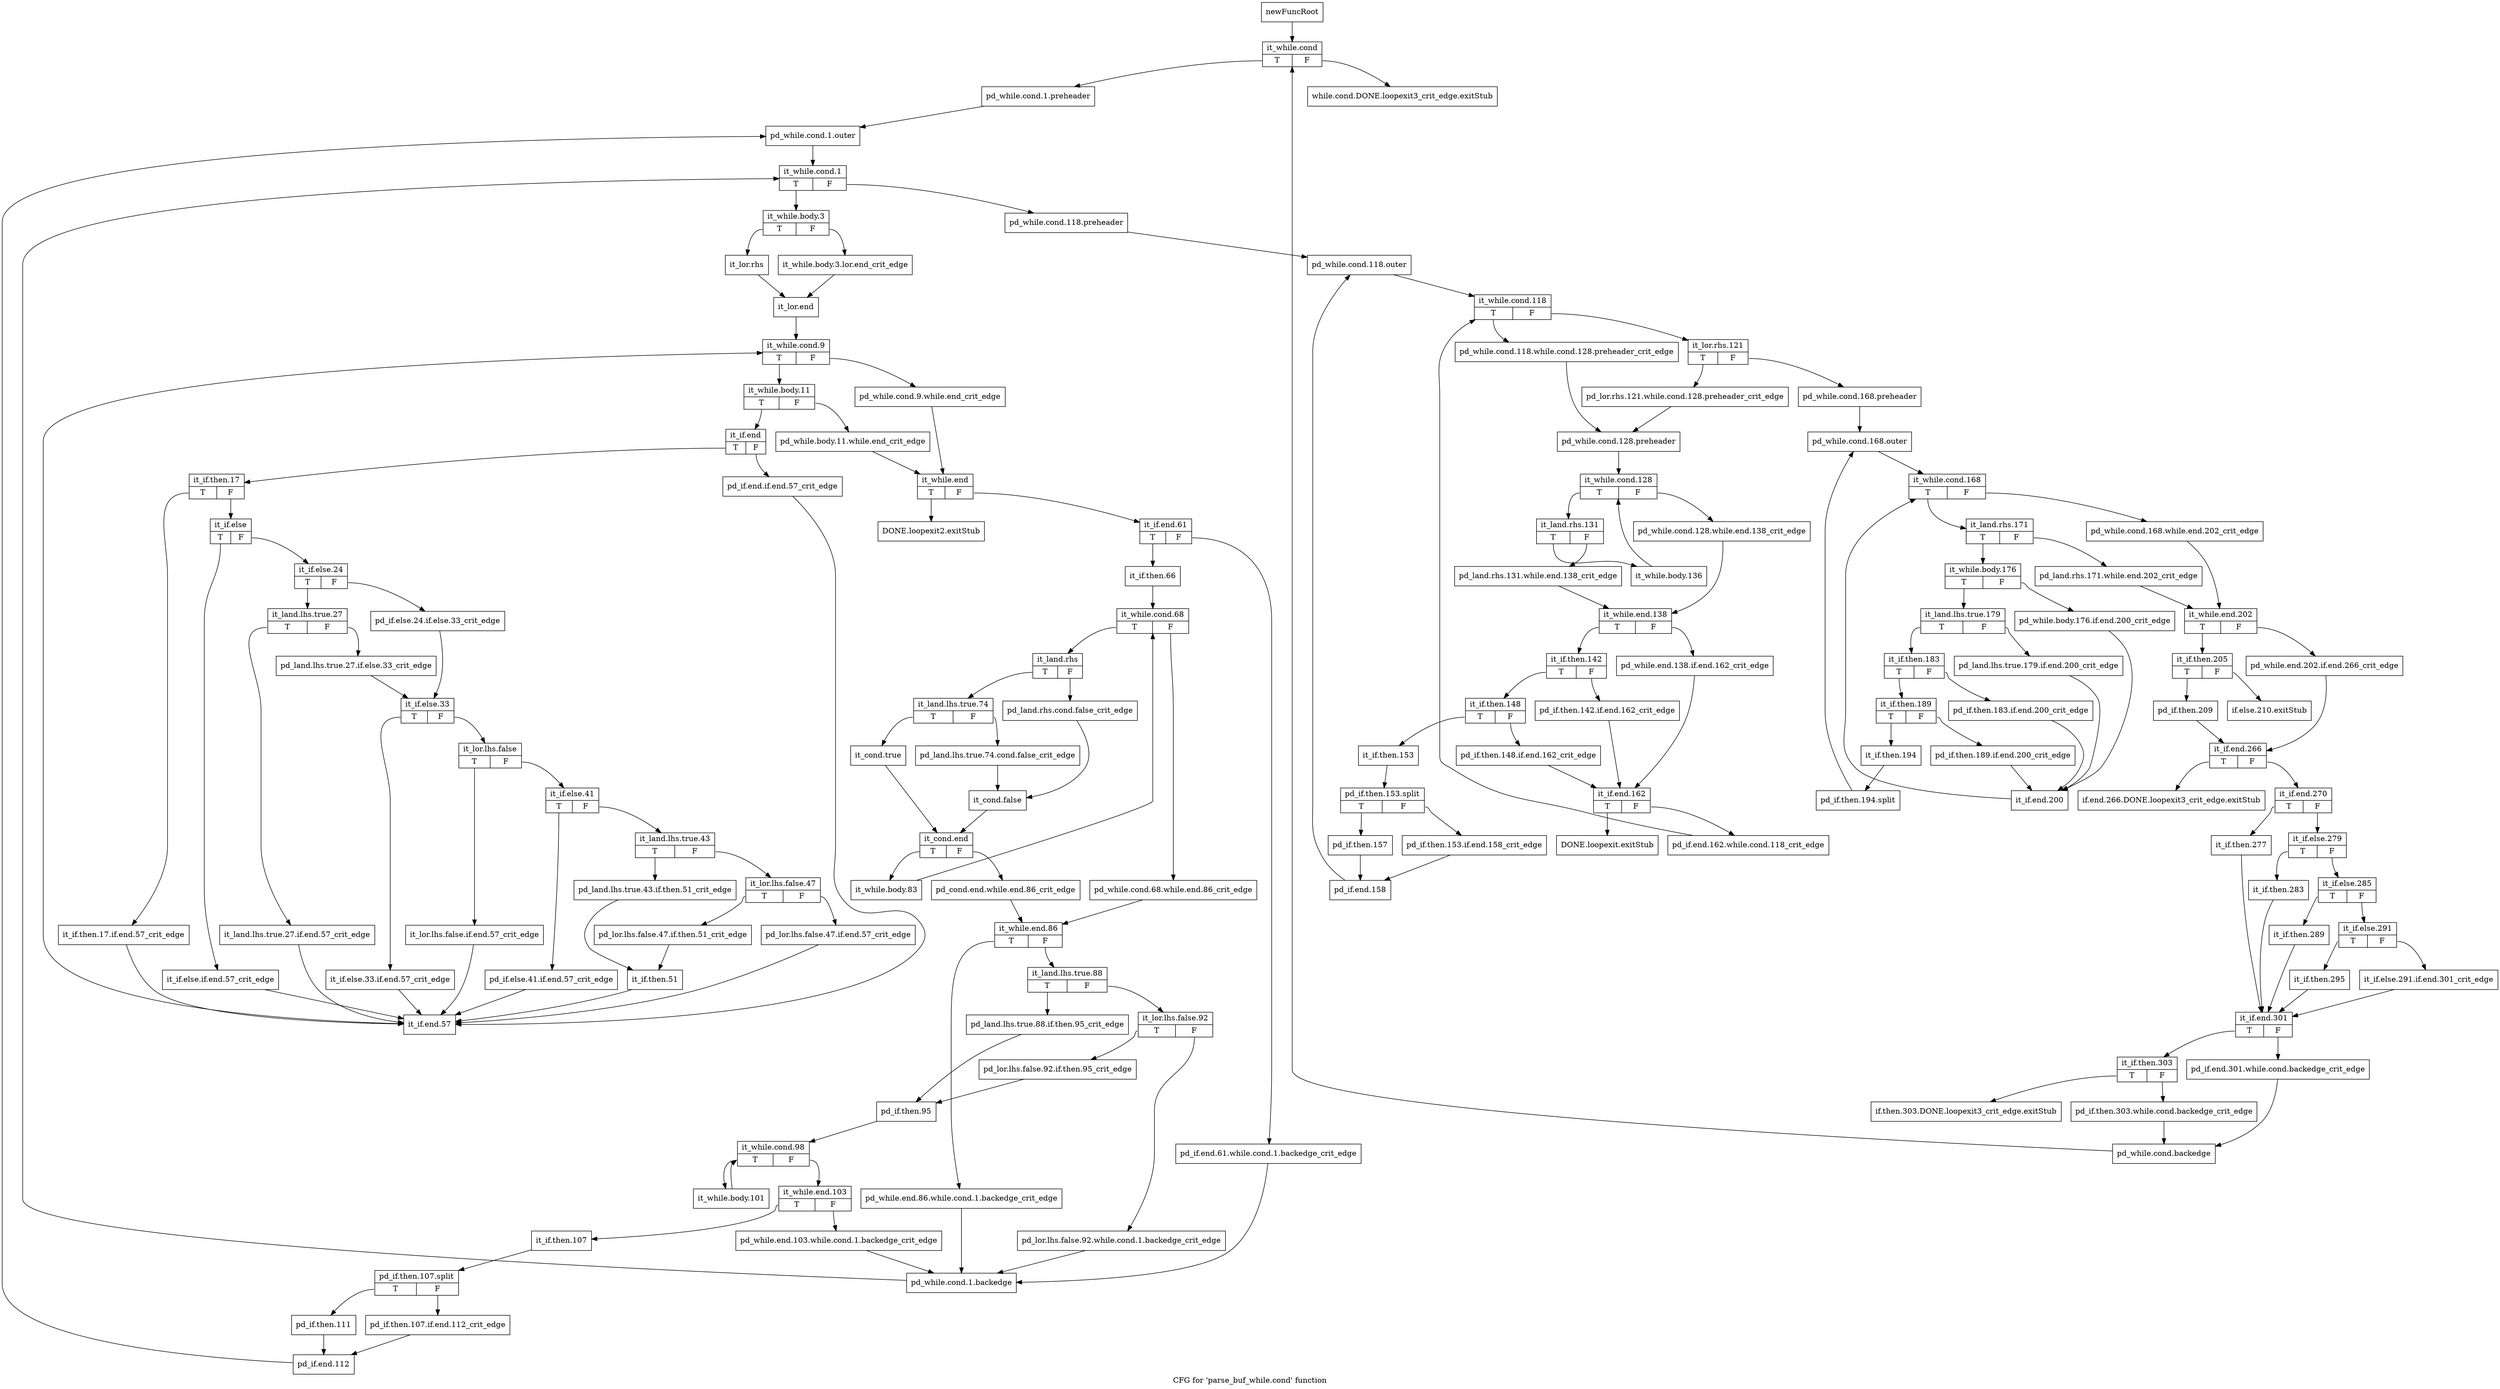 digraph "CFG for 'parse_buf_while.cond' function" {
	label="CFG for 'parse_buf_while.cond' function";

	Node0x5960e20 [shape=record,label="{newFuncRoot}"];
	Node0x5960e20 -> Node0x5961050;
	Node0x5960e70 [shape=record,label="{while.cond.DONE.loopexit3_crit_edge.exitStub}"];
	Node0x5960ec0 [shape=record,label="{if.else.210.exitStub}"];
	Node0x5960f10 [shape=record,label="{if.end.266.DONE.loopexit3_crit_edge.exitStub}"];
	Node0x5960f60 [shape=record,label="{if.then.303.DONE.loopexit3_crit_edge.exitStub}"];
	Node0x5960fb0 [shape=record,label="{DONE.loopexit.exitStub}"];
	Node0x5961000 [shape=record,label="{DONE.loopexit2.exitStub}"];
	Node0x5961050 [shape=record,label="{it_while.cond|{<s0>T|<s1>F}}"];
	Node0x5961050:s0 -> Node0x59610a0;
	Node0x5961050:s1 -> Node0x5960e70;
	Node0x59610a0 [shape=record,label="{pd_while.cond.1.preheader}"];
	Node0x59610a0 -> Node0x59610f0;
	Node0x59610f0 [shape=record,label="{pd_while.cond.1.outer}"];
	Node0x59610f0 -> Node0x5961140;
	Node0x5961140 [shape=record,label="{it_while.cond.1|{<s0>T|<s1>F}}"];
	Node0x5961140:s0 -> Node0x5962400;
	Node0x5961140:s1 -> Node0x5961190;
	Node0x5961190 [shape=record,label="{pd_while.cond.118.preheader}"];
	Node0x5961190 -> Node0x59611e0;
	Node0x59611e0 [shape=record,label="{pd_while.cond.118.outer}"];
	Node0x59611e0 -> Node0x5961230;
	Node0x5961230 [shape=record,label="{it_while.cond.118|{<s0>T|<s1>F}}"];
	Node0x5961230:s0 -> Node0x5961e10;
	Node0x5961230:s1 -> Node0x5961280;
	Node0x5961280 [shape=record,label="{it_lor.rhs.121|{<s0>T|<s1>F}}"];
	Node0x5961280:s0 -> Node0x5961dc0;
	Node0x5961280:s1 -> Node0x59612d0;
	Node0x59612d0 [shape=record,label="{pd_while.cond.168.preheader}"];
	Node0x59612d0 -> Node0x5961320;
	Node0x5961320 [shape=record,label="{pd_while.cond.168.outer}"];
	Node0x5961320 -> Node0x5961370;
	Node0x5961370 [shape=record,label="{it_while.cond.168|{<s0>T|<s1>F}}"];
	Node0x5961370:s0 -> Node0x5961410;
	Node0x5961370:s1 -> Node0x59613c0;
	Node0x59613c0 [shape=record,label="{pd_while.cond.168.while.end.202_crit_edge}"];
	Node0x59613c0 -> Node0x59614b0;
	Node0x5961410 [shape=record,label="{it_land.rhs.171|{<s0>T|<s1>F}}"];
	Node0x5961410:s0 -> Node0x5961aa0;
	Node0x5961410:s1 -> Node0x5961460;
	Node0x5961460 [shape=record,label="{pd_land.rhs.171.while.end.202_crit_edge}"];
	Node0x5961460 -> Node0x59614b0;
	Node0x59614b0 [shape=record,label="{it_while.end.202|{<s0>T|<s1>F}}"];
	Node0x59614b0:s0 -> Node0x5961550;
	Node0x59614b0:s1 -> Node0x5961500;
	Node0x5961500 [shape=record,label="{pd_while.end.202.if.end.266_crit_edge}"];
	Node0x5961500 -> Node0x59615f0;
	Node0x5961550 [shape=record,label="{it_if.then.205|{<s0>T|<s1>F}}"];
	Node0x5961550:s0 -> Node0x59615a0;
	Node0x5961550:s1 -> Node0x5960ec0;
	Node0x59615a0 [shape=record,label="{pd_if.then.209}"];
	Node0x59615a0 -> Node0x59615f0;
	Node0x59615f0 [shape=record,label="{it_if.end.266|{<s0>T|<s1>F}}"];
	Node0x59615f0:s0 -> Node0x5960f10;
	Node0x59615f0:s1 -> Node0x5961640;
	Node0x5961640 [shape=record,label="{it_if.end.270|{<s0>T|<s1>F}}"];
	Node0x5961640:s0 -> Node0x59618c0;
	Node0x5961640:s1 -> Node0x5961690;
	Node0x5961690 [shape=record,label="{it_if.else.279|{<s0>T|<s1>F}}"];
	Node0x5961690:s0 -> Node0x5961870;
	Node0x5961690:s1 -> Node0x59616e0;
	Node0x59616e0 [shape=record,label="{it_if.else.285|{<s0>T|<s1>F}}"];
	Node0x59616e0:s0 -> Node0x5961820;
	Node0x59616e0:s1 -> Node0x5961730;
	Node0x5961730 [shape=record,label="{it_if.else.291|{<s0>T|<s1>F}}"];
	Node0x5961730:s0 -> Node0x59617d0;
	Node0x5961730:s1 -> Node0x5961780;
	Node0x5961780 [shape=record,label="{it_if.else.291.if.end.301_crit_edge}"];
	Node0x5961780 -> Node0x5961910;
	Node0x59617d0 [shape=record,label="{it_if.then.295}"];
	Node0x59617d0 -> Node0x5961910;
	Node0x5961820 [shape=record,label="{it_if.then.289}"];
	Node0x5961820 -> Node0x5961910;
	Node0x5961870 [shape=record,label="{it_if.then.283}"];
	Node0x5961870 -> Node0x5961910;
	Node0x59618c0 [shape=record,label="{it_if.then.277}"];
	Node0x59618c0 -> Node0x5961910;
	Node0x5961910 [shape=record,label="{it_if.end.301|{<s0>T|<s1>F}}"];
	Node0x5961910:s0 -> Node0x59619b0;
	Node0x5961910:s1 -> Node0x5961960;
	Node0x5961960 [shape=record,label="{pd_if.end.301.while.cond.backedge_crit_edge}"];
	Node0x5961960 -> Node0x5961a50;
	Node0x59619b0 [shape=record,label="{it_if.then.303|{<s0>T|<s1>F}}"];
	Node0x59619b0:s0 -> Node0x5960f60;
	Node0x59619b0:s1 -> Node0x5961a00;
	Node0x5961a00 [shape=record,label="{pd_if.then.303.while.cond.backedge_crit_edge}"];
	Node0x5961a00 -> Node0x5961a50;
	Node0x5961a50 [shape=record,label="{pd_while.cond.backedge}"];
	Node0x5961a50 -> Node0x5961050;
	Node0x5961aa0 [shape=record,label="{it_while.body.176|{<s0>T|<s1>F}}"];
	Node0x5961aa0:s0 -> Node0x5961b40;
	Node0x5961aa0:s1 -> Node0x5961af0;
	Node0x5961af0 [shape=record,label="{pd_while.body.176.if.end.200_crit_edge}"];
	Node0x5961af0 -> Node0x5961d20;
	Node0x5961b40 [shape=record,label="{it_land.lhs.true.179|{<s0>T|<s1>F}}"];
	Node0x5961b40:s0 -> Node0x5961be0;
	Node0x5961b40:s1 -> Node0x5961b90;
	Node0x5961b90 [shape=record,label="{pd_land.lhs.true.179.if.end.200_crit_edge}"];
	Node0x5961b90 -> Node0x5961d20;
	Node0x5961be0 [shape=record,label="{it_if.then.183|{<s0>T|<s1>F}}"];
	Node0x5961be0:s0 -> Node0x5961c80;
	Node0x5961be0:s1 -> Node0x5961c30;
	Node0x5961c30 [shape=record,label="{pd_if.then.183.if.end.200_crit_edge}"];
	Node0x5961c30 -> Node0x5961d20;
	Node0x5961c80 [shape=record,label="{it_if.then.189|{<s0>T|<s1>F}}"];
	Node0x5961c80:s0 -> Node0x5961d70;
	Node0x5961c80:s1 -> Node0x5961cd0;
	Node0x5961cd0 [shape=record,label="{pd_if.then.189.if.end.200_crit_edge}"];
	Node0x5961cd0 -> Node0x5961d20;
	Node0x5961d20 [shape=record,label="{it_if.end.200}"];
	Node0x5961d20 -> Node0x5961370;
	Node0x5961d70 [shape=record,label="{it_if.then.194}"];
	Node0x5961d70 -> Node0x68d3c30;
	Node0x68d3c30 [shape=record,label="{pd_if.then.194.split}"];
	Node0x68d3c30 -> Node0x5961320;
	Node0x5961dc0 [shape=record,label="{pd_lor.rhs.121.while.cond.128.preheader_crit_edge}"];
	Node0x5961dc0 -> Node0x5961e60;
	Node0x5961e10 [shape=record,label="{pd_while.cond.118.while.cond.128.preheader_crit_edge}"];
	Node0x5961e10 -> Node0x5961e60;
	Node0x5961e60 [shape=record,label="{pd_while.cond.128.preheader}"];
	Node0x5961e60 -> Node0x5961eb0;
	Node0x5961eb0 [shape=record,label="{it_while.cond.128|{<s0>T|<s1>F}}"];
	Node0x5961eb0:s0 -> Node0x5961f50;
	Node0x5961eb0:s1 -> Node0x5961f00;
	Node0x5961f00 [shape=record,label="{pd_while.cond.128.while.end.138_crit_edge}"];
	Node0x5961f00 -> Node0x5961ff0;
	Node0x5961f50 [shape=record,label="{it_land.rhs.131|{<s0>T|<s1>F}}"];
	Node0x5961f50:s0 -> Node0x59623b0;
	Node0x5961f50:s1 -> Node0x5961fa0;
	Node0x5961fa0 [shape=record,label="{pd_land.rhs.131.while.end.138_crit_edge}"];
	Node0x5961fa0 -> Node0x5961ff0;
	Node0x5961ff0 [shape=record,label="{it_while.end.138|{<s0>T|<s1>F}}"];
	Node0x5961ff0:s0 -> Node0x5962090;
	Node0x5961ff0:s1 -> Node0x5962040;
	Node0x5962040 [shape=record,label="{pd_while.end.138.if.end.162_crit_edge}"];
	Node0x5962040 -> Node0x59621d0;
	Node0x5962090 [shape=record,label="{it_if.then.142|{<s0>T|<s1>F}}"];
	Node0x5962090:s0 -> Node0x5962130;
	Node0x5962090:s1 -> Node0x59620e0;
	Node0x59620e0 [shape=record,label="{pd_if.then.142.if.end.162_crit_edge}"];
	Node0x59620e0 -> Node0x59621d0;
	Node0x5962130 [shape=record,label="{it_if.then.148|{<s0>T|<s1>F}}"];
	Node0x5962130:s0 -> Node0x5962270;
	Node0x5962130:s1 -> Node0x5962180;
	Node0x5962180 [shape=record,label="{pd_if.then.148.if.end.162_crit_edge}"];
	Node0x5962180 -> Node0x59621d0;
	Node0x59621d0 [shape=record,label="{it_if.end.162|{<s0>T|<s1>F}}"];
	Node0x59621d0:s0 -> Node0x5960fb0;
	Node0x59621d0:s1 -> Node0x5962220;
	Node0x5962220 [shape=record,label="{pd_if.end.162.while.cond.118_crit_edge}"];
	Node0x5962220 -> Node0x5961230;
	Node0x5962270 [shape=record,label="{it_if.then.153}"];
	Node0x5962270 -> Node0x6764bf0;
	Node0x6764bf0 [shape=record,label="{pd_if.then.153.split|{<s0>T|<s1>F}}"];
	Node0x6764bf0:s0 -> Node0x5962310;
	Node0x6764bf0:s1 -> Node0x59622c0;
	Node0x59622c0 [shape=record,label="{pd_if.then.153.if.end.158_crit_edge}"];
	Node0x59622c0 -> Node0x5962360;
	Node0x5962310 [shape=record,label="{pd_if.then.157}"];
	Node0x5962310 -> Node0x5962360;
	Node0x5962360 [shape=record,label="{pd_if.end.158}"];
	Node0x5962360 -> Node0x59611e0;
	Node0x59623b0 [shape=record,label="{it_while.body.136}"];
	Node0x59623b0 -> Node0x5961eb0;
	Node0x5962400 [shape=record,label="{it_while.body.3|{<s0>T|<s1>F}}"];
	Node0x5962400:s0 -> Node0x59624a0;
	Node0x5962400:s1 -> Node0x5962450;
	Node0x5962450 [shape=record,label="{it_while.body.3.lor.end_crit_edge}"];
	Node0x5962450 -> Node0x59624f0;
	Node0x59624a0 [shape=record,label="{it_lor.rhs}"];
	Node0x59624a0 -> Node0x59624f0;
	Node0x59624f0 [shape=record,label="{it_lor.end}"];
	Node0x59624f0 -> Node0x5962540;
	Node0x5962540 [shape=record,label="{it_while.cond.9|{<s0>T|<s1>F}}"];
	Node0x5962540:s0 -> Node0x59625e0;
	Node0x5962540:s1 -> Node0x5962590;
	Node0x5962590 [shape=record,label="{pd_while.cond.9.while.end_crit_edge}"];
	Node0x5962590 -> Node0x5962680;
	Node0x59625e0 [shape=record,label="{it_while.body.11|{<s0>T|<s1>F}}"];
	Node0x59625e0:s0 -> Node0x5963080;
	Node0x59625e0:s1 -> Node0x5962630;
	Node0x5962630 [shape=record,label="{pd_while.body.11.while.end_crit_edge}"];
	Node0x5962630 -> Node0x5962680;
	Node0x5962680 [shape=record,label="{it_while.end|{<s0>T|<s1>F}}"];
	Node0x5962680:s0 -> Node0x5961000;
	Node0x5962680:s1 -> Node0x59626d0;
	Node0x59626d0 [shape=record,label="{it_if.end.61|{<s0>T|<s1>F}}"];
	Node0x59626d0:s0 -> Node0x5962770;
	Node0x59626d0:s1 -> Node0x5962720;
	Node0x5962720 [shape=record,label="{pd_if.end.61.while.cond.1.backedge_crit_edge}"];
	Node0x5962720 -> Node0x5962fe0;
	Node0x5962770 [shape=record,label="{it_if.then.66}"];
	Node0x5962770 -> Node0x59627c0;
	Node0x59627c0 [shape=record,label="{it_while.cond.68|{<s0>T|<s1>F}}"];
	Node0x59627c0:s0 -> Node0x5962860;
	Node0x59627c0:s1 -> Node0x5962810;
	Node0x5962810 [shape=record,label="{pd_while.cond.68.while.end.86_crit_edge}"];
	Node0x5962810 -> Node0x5962ae0;
	Node0x5962860 [shape=record,label="{it_land.rhs|{<s0>T|<s1>F}}"];
	Node0x5962860:s0 -> Node0x5962900;
	Node0x5962860:s1 -> Node0x59628b0;
	Node0x59628b0 [shape=record,label="{pd_land.rhs.cond.false_crit_edge}"];
	Node0x59628b0 -> Node0x59629a0;
	Node0x5962900 [shape=record,label="{it_land.lhs.true.74|{<s0>T|<s1>F}}"];
	Node0x5962900:s0 -> Node0x59629f0;
	Node0x5962900:s1 -> Node0x5962950;
	Node0x5962950 [shape=record,label="{pd_land.lhs.true.74.cond.false_crit_edge}"];
	Node0x5962950 -> Node0x59629a0;
	Node0x59629a0 [shape=record,label="{it_cond.false}"];
	Node0x59629a0 -> Node0x5962a40;
	Node0x59629f0 [shape=record,label="{it_cond.true}"];
	Node0x59629f0 -> Node0x5962a40;
	Node0x5962a40 [shape=record,label="{it_cond.end|{<s0>T|<s1>F}}"];
	Node0x5962a40:s0 -> Node0x5963030;
	Node0x5962a40:s1 -> Node0x5962a90;
	Node0x5962a90 [shape=record,label="{pd_cond.end.while.end.86_crit_edge}"];
	Node0x5962a90 -> Node0x5962ae0;
	Node0x5962ae0 [shape=record,label="{it_while.end.86|{<s0>T|<s1>F}}"];
	Node0x5962ae0:s0 -> Node0x5962f90;
	Node0x5962ae0:s1 -> Node0x5962b30;
	Node0x5962b30 [shape=record,label="{it_land.lhs.true.88|{<s0>T|<s1>F}}"];
	Node0x5962b30:s0 -> Node0x5962c70;
	Node0x5962b30:s1 -> Node0x5962b80;
	Node0x5962b80 [shape=record,label="{it_lor.lhs.false.92|{<s0>T|<s1>F}}"];
	Node0x5962b80:s0 -> Node0x5962c20;
	Node0x5962b80:s1 -> Node0x5962bd0;
	Node0x5962bd0 [shape=record,label="{pd_lor.lhs.false.92.while.cond.1.backedge_crit_edge}"];
	Node0x5962bd0 -> Node0x5962fe0;
	Node0x5962c20 [shape=record,label="{pd_lor.lhs.false.92.if.then.95_crit_edge}"];
	Node0x5962c20 -> Node0x5962cc0;
	Node0x5962c70 [shape=record,label="{pd_land.lhs.true.88.if.then.95_crit_edge}"];
	Node0x5962c70 -> Node0x5962cc0;
	Node0x5962cc0 [shape=record,label="{pd_if.then.95}"];
	Node0x5962cc0 -> Node0x5962d10;
	Node0x5962d10 [shape=record,label="{it_while.cond.98|{<s0>T|<s1>F}}"];
	Node0x5962d10:s0 -> Node0x5962f40;
	Node0x5962d10:s1 -> Node0x5962d60;
	Node0x5962d60 [shape=record,label="{it_while.end.103|{<s0>T|<s1>F}}"];
	Node0x5962d60:s0 -> Node0x5962e00;
	Node0x5962d60:s1 -> Node0x5962db0;
	Node0x5962db0 [shape=record,label="{pd_while.end.103.while.cond.1.backedge_crit_edge}"];
	Node0x5962db0 -> Node0x5962fe0;
	Node0x5962e00 [shape=record,label="{it_if.then.107}"];
	Node0x5962e00 -> Node0x67640b0;
	Node0x67640b0 [shape=record,label="{pd_if.then.107.split|{<s0>T|<s1>F}}"];
	Node0x67640b0:s0 -> Node0x5962ea0;
	Node0x67640b0:s1 -> Node0x5962e50;
	Node0x5962e50 [shape=record,label="{pd_if.then.107.if.end.112_crit_edge}"];
	Node0x5962e50 -> Node0x5962ef0;
	Node0x5962ea0 [shape=record,label="{pd_if.then.111}"];
	Node0x5962ea0 -> Node0x5962ef0;
	Node0x5962ef0 [shape=record,label="{pd_if.end.112}"];
	Node0x5962ef0 -> Node0x59610f0;
	Node0x5962f40 [shape=record,label="{it_while.body.101}"];
	Node0x5962f40 -> Node0x5962d10;
	Node0x5962f90 [shape=record,label="{pd_while.end.86.while.cond.1.backedge_crit_edge}"];
	Node0x5962f90 -> Node0x5962fe0;
	Node0x5962fe0 [shape=record,label="{pd_while.cond.1.backedge}"];
	Node0x5962fe0 -> Node0x5961140;
	Node0x5963030 [shape=record,label="{it_while.body.83}"];
	Node0x5963030 -> Node0x59627c0;
	Node0x5963080 [shape=record,label="{it_if.end|{<s0>T|<s1>F}}"];
	Node0x5963080:s0 -> Node0x5963120;
	Node0x5963080:s1 -> Node0x59630d0;
	Node0x59630d0 [shape=record,label="{pd_if.end.if.end.57_crit_edge}"];
	Node0x59630d0 -> Node0x59637b0;
	Node0x5963120 [shape=record,label="{it_if.then.17|{<s0>T|<s1>F}}"];
	Node0x5963120:s0 -> Node0x5963760;
	Node0x5963120:s1 -> Node0x5963170;
	Node0x5963170 [shape=record,label="{it_if.else|{<s0>T|<s1>F}}"];
	Node0x5963170:s0 -> Node0x5963710;
	Node0x5963170:s1 -> Node0x59631c0;
	Node0x59631c0 [shape=record,label="{it_if.else.24|{<s0>T|<s1>F}}"];
	Node0x59631c0:s0 -> Node0x5963260;
	Node0x59631c0:s1 -> Node0x5963210;
	Node0x5963210 [shape=record,label="{pd_if.else.24.if.else.33_crit_edge}"];
	Node0x5963210 -> Node0x5963300;
	Node0x5963260 [shape=record,label="{it_land.lhs.true.27|{<s0>T|<s1>F}}"];
	Node0x5963260:s0 -> Node0x59636c0;
	Node0x5963260:s1 -> Node0x59632b0;
	Node0x59632b0 [shape=record,label="{pd_land.lhs.true.27.if.else.33_crit_edge}"];
	Node0x59632b0 -> Node0x5963300;
	Node0x5963300 [shape=record,label="{it_if.else.33|{<s0>T|<s1>F}}"];
	Node0x5963300:s0 -> Node0x5963670;
	Node0x5963300:s1 -> Node0x5963350;
	Node0x5963350 [shape=record,label="{it_lor.lhs.false|{<s0>T|<s1>F}}"];
	Node0x5963350:s0 -> Node0x5963620;
	Node0x5963350:s1 -> Node0x59633a0;
	Node0x59633a0 [shape=record,label="{it_if.else.41|{<s0>T|<s1>F}}"];
	Node0x59633a0:s0 -> Node0x59635d0;
	Node0x59633a0:s1 -> Node0x59633f0;
	Node0x59633f0 [shape=record,label="{it_land.lhs.true.43|{<s0>T|<s1>F}}"];
	Node0x59633f0:s0 -> Node0x5963530;
	Node0x59633f0:s1 -> Node0x5963440;
	Node0x5963440 [shape=record,label="{it_lor.lhs.false.47|{<s0>T|<s1>F}}"];
	Node0x5963440:s0 -> Node0x59634e0;
	Node0x5963440:s1 -> Node0x5963490;
	Node0x5963490 [shape=record,label="{pd_lor.lhs.false.47.if.end.57_crit_edge}"];
	Node0x5963490 -> Node0x59637b0;
	Node0x59634e0 [shape=record,label="{pd_lor.lhs.false.47.if.then.51_crit_edge}"];
	Node0x59634e0 -> Node0x5963580;
	Node0x5963530 [shape=record,label="{pd_land.lhs.true.43.if.then.51_crit_edge}"];
	Node0x5963530 -> Node0x5963580;
	Node0x5963580 [shape=record,label="{it_if.then.51}"];
	Node0x5963580 -> Node0x59637b0;
	Node0x59635d0 [shape=record,label="{pd_if.else.41.if.end.57_crit_edge}"];
	Node0x59635d0 -> Node0x59637b0;
	Node0x5963620 [shape=record,label="{it_lor.lhs.false.if.end.57_crit_edge}"];
	Node0x5963620 -> Node0x59637b0;
	Node0x5963670 [shape=record,label="{it_if.else.33.if.end.57_crit_edge}"];
	Node0x5963670 -> Node0x59637b0;
	Node0x59636c0 [shape=record,label="{it_land.lhs.true.27.if.end.57_crit_edge}"];
	Node0x59636c0 -> Node0x59637b0;
	Node0x5963710 [shape=record,label="{it_if.else.if.end.57_crit_edge}"];
	Node0x5963710 -> Node0x59637b0;
	Node0x5963760 [shape=record,label="{it_if.then.17.if.end.57_crit_edge}"];
	Node0x5963760 -> Node0x59637b0;
	Node0x59637b0 [shape=record,label="{it_if.end.57}"];
	Node0x59637b0 -> Node0x5962540;
}
